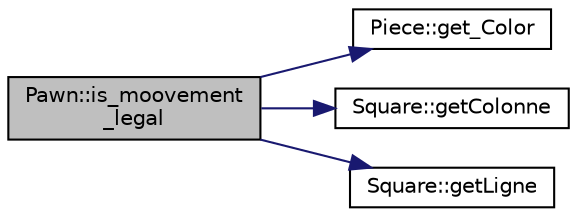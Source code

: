digraph "Pawn::is_moovement_legal"
{
 // LATEX_PDF_SIZE
  edge [fontname="Helvetica",fontsize="10",labelfontname="Helvetica",labelfontsize="10"];
  node [fontname="Helvetica",fontsize="10",shape=record];
  rankdir="LR";
  Node1 [label="Pawn::is_moovement\l_legal",height=0.2,width=0.4,color="black", fillcolor="grey75", style="filled", fontcolor="black",tooltip="cette fonction permet de voir si le mouvement demandé par l'utilisateur est légale et autorisé pour u..."];
  Node1 -> Node2 [color="midnightblue",fontsize="10",style="solid",fontname="Helvetica"];
  Node2 [label="Piece::get_Color",height=0.2,width=0.4,color="black", fillcolor="white", style="filled",URL="$d5/df0/classPiece.html#a43c3f26ef40bed56c375fd3490c659d8",tooltip="renvoie la couleur de la pièce"];
  Node1 -> Node3 [color="midnightblue",fontsize="10",style="solid",fontname="Helvetica"];
  Node3 [label="Square::getColonne",height=0.2,width=0.4,color="black", fillcolor="white", style="filled",URL="$d3/d72/classSquare.html#ae75d936ad361d2ff001b289f1d914ab8",tooltip="fonction qui renvoie la colonne où se trouve la pièce"];
  Node1 -> Node4 [color="midnightblue",fontsize="10",style="solid",fontname="Helvetica"];
  Node4 [label="Square::getLigne",height=0.2,width=0.4,color="black", fillcolor="white", style="filled",URL="$d3/d72/classSquare.html#a4fa5008593aaff1c8ffc038541e4586c",tooltip="fonction qui renvoie la ligne où se trouve la pièce"];
}
